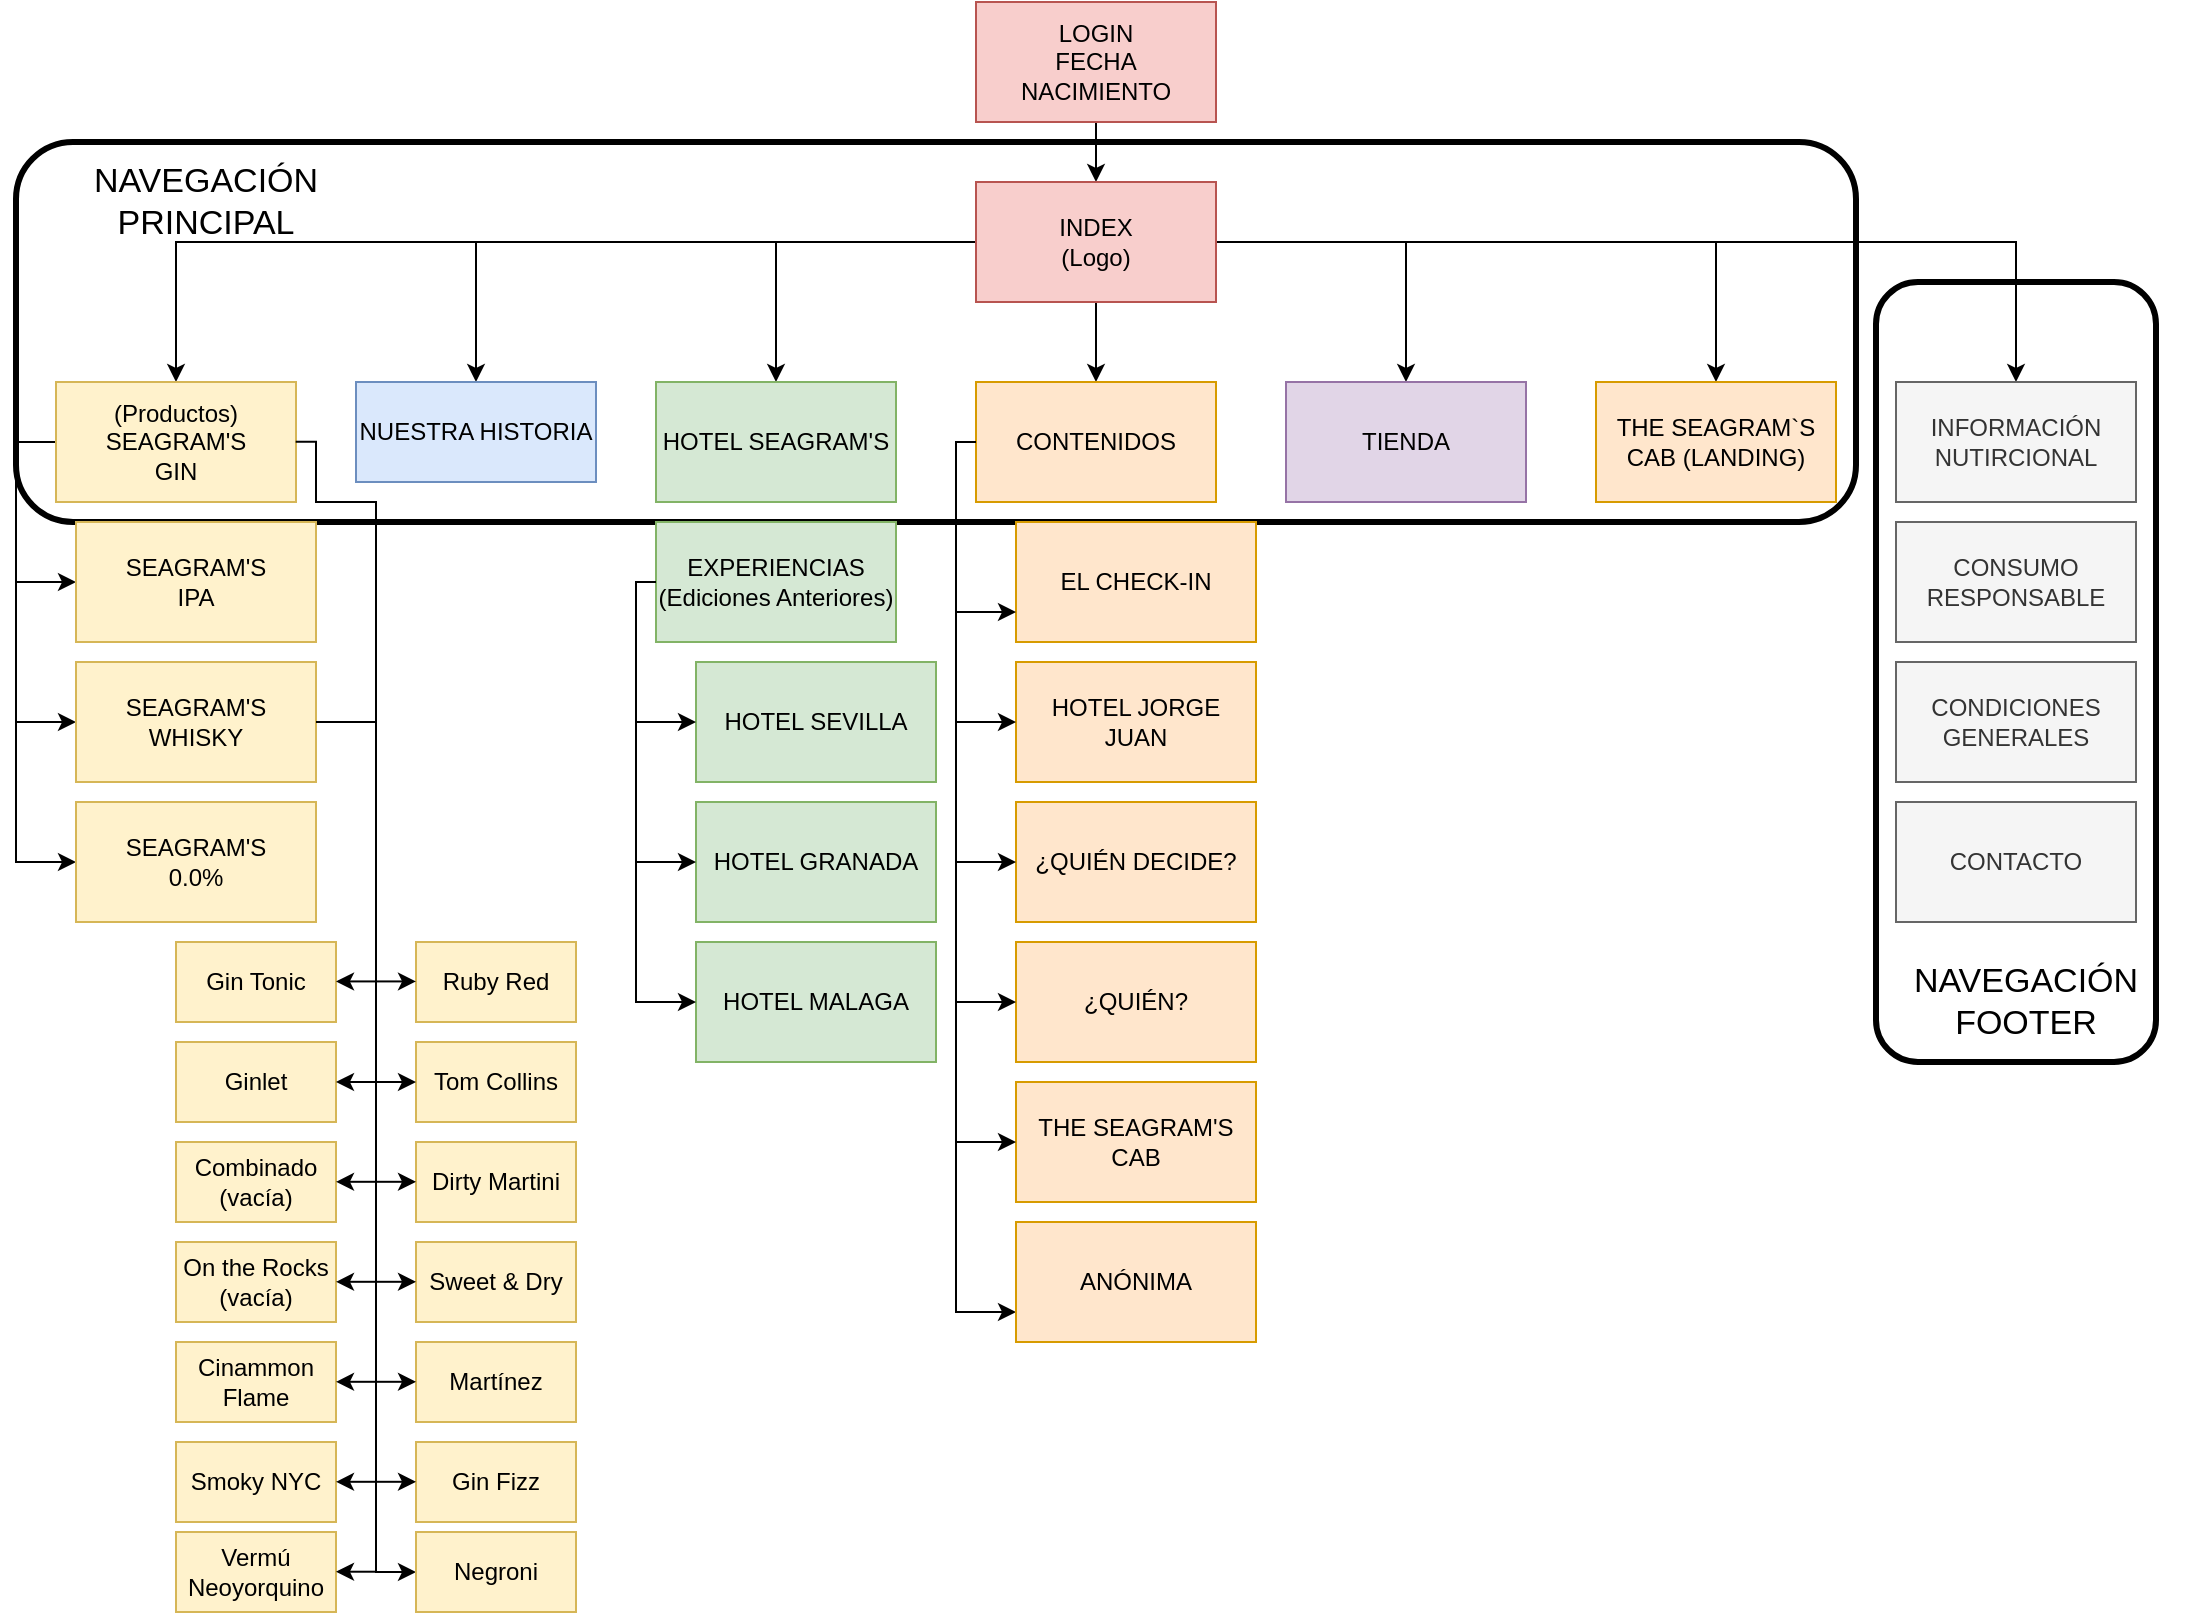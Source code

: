 <mxfile version="22.0.6" type="device">
  <diagram name="Page-1" id="UPyhZuUcKWYXe479IDXW">
    <mxGraphModel dx="1434" dy="754" grid="1" gridSize="10" guides="1" tooltips="1" connect="1" arrows="1" fold="1" page="1" pageScale="1" pageWidth="1169" pageHeight="827" math="0" shadow="0">
      <root>
        <mxCell id="0" />
        <mxCell id="1" parent="0" />
        <mxCell id="neuLaHtaASVx7aHN6PXD-1" value="" style="rounded=1;whiteSpace=wrap;html=1;fillColor=none;strokeWidth=3;movable=1;resizable=1;rotatable=1;deletable=1;editable=1;locked=0;connectable=1;" vertex="1" parent="1">
          <mxGeometry x="10" y="80" width="920" height="190" as="geometry" />
        </mxCell>
        <mxCell id="aDZJmFYsELoGhruwjNEE-1" style="edgeStyle=orthogonalEdgeStyle;rounded=0;orthogonalLoop=1;jettySize=auto;html=1;entryX=0.5;entryY=0;entryDx=0;entryDy=0;" parent="1" source="Sr8KO_wC5HSbl_b9Vxh5-1" target="Sr8KO_wC5HSbl_b9Vxh5-2" edge="1">
          <mxGeometry relative="1" as="geometry" />
        </mxCell>
        <mxCell id="Sr8KO_wC5HSbl_b9Vxh5-1" value="&lt;div&gt;LOGIN&lt;/div&gt;&lt;div&gt;FECHA NACIMIENTO&lt;br&gt;&lt;/div&gt;" style="rounded=0;html=1;fillColor=#f8cecc;strokeColor=#b85450;whiteSpace=wrap;" parent="1" vertex="1">
          <mxGeometry x="490" y="10" width="120" height="60" as="geometry" />
        </mxCell>
        <mxCell id="aDZJmFYsELoGhruwjNEE-35" style="edgeStyle=orthogonalEdgeStyle;rounded=0;orthogonalLoop=1;jettySize=auto;html=1;entryX=0.5;entryY=0;entryDx=0;entryDy=0;" parent="1" source="Sr8KO_wC5HSbl_b9Vxh5-2" target="Sr8KO_wC5HSbl_b9Vxh5-17" edge="1">
          <mxGeometry relative="1" as="geometry" />
        </mxCell>
        <mxCell id="aDZJmFYsELoGhruwjNEE-37" style="edgeStyle=orthogonalEdgeStyle;rounded=0;orthogonalLoop=1;jettySize=auto;html=1;" parent="1" source="Sr8KO_wC5HSbl_b9Vxh5-2" target="Sr8KO_wC5HSbl_b9Vxh5-26" edge="1">
          <mxGeometry relative="1" as="geometry" />
        </mxCell>
        <mxCell id="aDZJmFYsELoGhruwjNEE-38" style="edgeStyle=orthogonalEdgeStyle;rounded=0;orthogonalLoop=1;jettySize=auto;html=1;" parent="1" source="Sr8KO_wC5HSbl_b9Vxh5-2" target="Sr8KO_wC5HSbl_b9Vxh5-45" edge="1">
          <mxGeometry relative="1" as="geometry" />
        </mxCell>
        <mxCell id="aDZJmFYsELoGhruwjNEE-39" style="edgeStyle=orthogonalEdgeStyle;rounded=0;orthogonalLoop=1;jettySize=auto;html=1;entryX=0.5;entryY=0;entryDx=0;entryDy=0;" parent="1" source="Sr8KO_wC5HSbl_b9Vxh5-2" target="Sr8KO_wC5HSbl_b9Vxh5-25" edge="1">
          <mxGeometry relative="1" as="geometry" />
        </mxCell>
        <mxCell id="aDZJmFYsELoGhruwjNEE-40" style="edgeStyle=orthogonalEdgeStyle;rounded=0;orthogonalLoop=1;jettySize=auto;html=1;" parent="1" source="Sr8KO_wC5HSbl_b9Vxh5-2" target="Sr8KO_wC5HSbl_b9Vxh5-9" edge="1">
          <mxGeometry relative="1" as="geometry" />
        </mxCell>
        <mxCell id="aDZJmFYsELoGhruwjNEE-41" style="edgeStyle=orthogonalEdgeStyle;rounded=0;orthogonalLoop=1;jettySize=auto;html=1;" parent="1" source="Sr8KO_wC5HSbl_b9Vxh5-2" target="Sr8KO_wC5HSbl_b9Vxh5-8" edge="1">
          <mxGeometry relative="1" as="geometry" />
        </mxCell>
        <mxCell id="aDZJmFYsELoGhruwjNEE-42" style="edgeStyle=orthogonalEdgeStyle;rounded=0;orthogonalLoop=1;jettySize=auto;html=1;" parent="1" source="Sr8KO_wC5HSbl_b9Vxh5-2" target="Sr8KO_wC5HSbl_b9Vxh5-4" edge="1">
          <mxGeometry relative="1" as="geometry" />
        </mxCell>
        <mxCell id="Sr8KO_wC5HSbl_b9Vxh5-2" value="&lt;div&gt;INDEX&lt;/div&gt;&lt;div&gt;(Logo)&lt;br&gt;&lt;/div&gt;" style="rounded=0;html=1;fillColor=#f8cecc;strokeColor=#b85450;whiteSpace=wrap;" parent="1" vertex="1">
          <mxGeometry x="490" y="100" width="120" height="60" as="geometry" />
        </mxCell>
        <mxCell id="Sr8KO_wC5HSbl_b9Vxh5-8" value="NUESTRA HISTORIA" style="rounded=0;html=1;fillColor=#dae8fc;strokeColor=#6c8ebf;whiteSpace=wrap;" parent="1" vertex="1">
          <mxGeometry x="180" y="200" width="120" height="50" as="geometry" />
        </mxCell>
        <mxCell id="Sr8KO_wC5HSbl_b9Vxh5-25" value="&lt;div&gt;TIENDA&lt;br&gt;&lt;/div&gt;" style="rounded=0;html=1;fillColor=#e1d5e7;strokeColor=#9673a6;whiteSpace=wrap;" parent="1" vertex="1">
          <mxGeometry x="645" y="200" width="120" height="60" as="geometry" />
        </mxCell>
        <mxCell id="Sr8KO_wC5HSbl_b9Vxh5-26" value="THE SEAGRAM`S CAB (LANDING)" style="rounded=0;html=1;fillColor=#ffe6cc;strokeColor=#d79b00;whiteSpace=wrap;" parent="1" vertex="1">
          <mxGeometry x="800" y="200" width="120" height="60" as="geometry" />
        </mxCell>
        <mxCell id="aDZJmFYsELoGhruwjNEE-6" value="" style="group;whiteSpace=wrap;" parent="1" vertex="1" connectable="0">
          <mxGeometry x="10" y="200" width="150" height="270" as="geometry" />
        </mxCell>
        <mxCell id="Sr8KO_wC5HSbl_b9Vxh5-32" style="edgeStyle=orthogonalEdgeStyle;rounded=0;orthogonalLoop=1;jettySize=auto;html=1;entryX=0;entryY=0.5;entryDx=0;entryDy=0;" parent="aDZJmFYsELoGhruwjNEE-6" edge="1">
          <mxGeometry relative="1" as="geometry">
            <mxPoint x="10" y="30" as="sourcePoint" />
            <mxPoint x="30.0" y="100" as="targetPoint" />
            <Array as="points">
              <mxPoint y="30" />
              <mxPoint y="100" />
            </Array>
          </mxGeometry>
        </mxCell>
        <mxCell id="Sr8KO_wC5HSbl_b9Vxh5-33" style="edgeStyle=orthogonalEdgeStyle;rounded=0;orthogonalLoop=1;jettySize=auto;html=1;entryX=0;entryY=0.5;entryDx=0;entryDy=0;" parent="aDZJmFYsELoGhruwjNEE-6" edge="1">
          <mxGeometry relative="1" as="geometry">
            <mxPoint x="10" y="30" as="sourcePoint" />
            <mxPoint x="30.0" y="170" as="targetPoint" />
            <Array as="points">
              <mxPoint y="30" />
              <mxPoint y="170" />
            </Array>
          </mxGeometry>
        </mxCell>
        <mxCell id="Sr8KO_wC5HSbl_b9Vxh5-34" style="edgeStyle=orthogonalEdgeStyle;rounded=0;orthogonalLoop=1;jettySize=auto;html=1;entryX=0;entryY=0.5;entryDx=0;entryDy=0;exitX=0;exitY=0.5;exitDx=0;exitDy=0;" parent="aDZJmFYsELoGhruwjNEE-6" source="Sr8KO_wC5HSbl_b9Vxh5-4" edge="1">
          <mxGeometry relative="1" as="geometry">
            <mxPoint x="10" y="30" as="sourcePoint" />
            <mxPoint x="30.0" y="240" as="targetPoint" />
            <Array as="points">
              <mxPoint y="30" />
              <mxPoint y="240" />
            </Array>
          </mxGeometry>
        </mxCell>
        <mxCell id="Sr8KO_wC5HSbl_b9Vxh5-4" value="&lt;div&gt;&lt;br&gt;&lt;/div&gt;&lt;div&gt;(Productos)&lt;br&gt;&lt;/div&gt;&lt;div&gt;SEAGRAM&#39;S &lt;br&gt;&lt;/div&gt;&lt;div&gt;GIN&lt;/div&gt;&lt;div&gt;&lt;br&gt;&lt;/div&gt;" style="rounded=0;html=1;container=0;fillColor=#fff2cc;strokeColor=#d6b656;whiteSpace=wrap;" parent="aDZJmFYsELoGhruwjNEE-6" vertex="1">
          <mxGeometry x="20.0" width="120" height="60" as="geometry">
            <mxRectangle x="20.0" width="110" height="40" as="alternateBounds" />
          </mxGeometry>
        </mxCell>
        <mxCell id="Sr8KO_wC5HSbl_b9Vxh5-5" value="&lt;div&gt;SEAGRAM&#39;S &lt;br&gt;&lt;/div&gt;&lt;div&gt;IPA&lt;br&gt;&lt;/div&gt;" style="rounded=0;html=1;fillColor=#fff2cc;strokeColor=#d6b656;container=0;whiteSpace=wrap;" parent="aDZJmFYsELoGhruwjNEE-6" vertex="1">
          <mxGeometry x="30.0" y="70" width="120" height="60" as="geometry" />
        </mxCell>
        <mxCell id="Sr8KO_wC5HSbl_b9Vxh5-6" value="&lt;div&gt;SEAGRAM&#39;S &lt;br&gt;&lt;/div&gt;&lt;div&gt;WHISKY&lt;br&gt;&lt;/div&gt;" style="rounded=0;html=1;fillColor=#fff2cc;strokeColor=#d6b656;container=0;whiteSpace=wrap;" parent="aDZJmFYsELoGhruwjNEE-6" vertex="1">
          <mxGeometry x="30.0" y="140" width="120" height="60" as="geometry" />
        </mxCell>
        <mxCell id="Sr8KO_wC5HSbl_b9Vxh5-7" value="&lt;div&gt;SEAGRAM&#39;S &lt;br&gt;&lt;/div&gt;&lt;div&gt;0.0%&lt;br&gt;&lt;/div&gt;" style="rounded=0;html=1;fillColor=#fff2cc;strokeColor=#d6b656;container=0;whiteSpace=wrap;" parent="aDZJmFYsELoGhruwjNEE-6" vertex="1">
          <mxGeometry x="30.0" y="210" width="120" height="60" as="geometry" />
        </mxCell>
        <mxCell id="aDZJmFYsELoGhruwjNEE-7" value="" style="group;whiteSpace=wrap;" parent="1" vertex="1" connectable="0">
          <mxGeometry x="320" y="200" width="150" height="340" as="geometry" />
        </mxCell>
        <mxCell id="Sr8KO_wC5HSbl_b9Vxh5-9" value="&lt;div&gt;HOTEL SEAGRAM&#39;S&lt;/div&gt;" style="rounded=0;html=1;fillColor=#d5e8d4;strokeColor=#82b366;container=0;whiteSpace=wrap;" parent="aDZJmFYsELoGhruwjNEE-7" vertex="1">
          <mxGeometry x="10" width="120" height="60" as="geometry" />
        </mxCell>
        <mxCell id="Sr8KO_wC5HSbl_b9Vxh5-10" value="&lt;div&gt;EXPERIENCIAS&lt;/div&gt;&lt;div&gt;(Ediciones Anteriores)&lt;br&gt;&lt;/div&gt;" style="rounded=0;html=1;fillColor=#d5e8d4;strokeColor=#82b366;container=0;whiteSpace=wrap;" parent="aDZJmFYsELoGhruwjNEE-7" vertex="1">
          <mxGeometry x="10" y="70" width="120" height="60" as="geometry" />
        </mxCell>
        <mxCell id="Sr8KO_wC5HSbl_b9Vxh5-11" value="HOTEL MALAGA" style="rounded=0;html=1;fillColor=#d5e8d4;strokeColor=#82b366;container=0;whiteSpace=wrap;" parent="aDZJmFYsELoGhruwjNEE-7" vertex="1">
          <mxGeometry x="30" y="280" width="120" height="60" as="geometry" />
        </mxCell>
        <mxCell id="Sr8KO_wC5HSbl_b9Vxh5-31" style="edgeStyle=orthogonalEdgeStyle;rounded=0;orthogonalLoop=1;jettySize=auto;html=1;entryX=0;entryY=0.5;entryDx=0;entryDy=0;" parent="aDZJmFYsELoGhruwjNEE-7" source="Sr8KO_wC5HSbl_b9Vxh5-10" target="Sr8KO_wC5HSbl_b9Vxh5-11" edge="1">
          <mxGeometry relative="1" as="geometry">
            <Array as="points">
              <mxPoint y="100" />
              <mxPoint y="310" />
            </Array>
          </mxGeometry>
        </mxCell>
        <mxCell id="Sr8KO_wC5HSbl_b9Vxh5-12" value="HOTEL SEVILLA" style="rounded=0;html=1;fillColor=#d5e8d4;strokeColor=#82b366;container=0;whiteSpace=wrap;" parent="aDZJmFYsELoGhruwjNEE-7" vertex="1">
          <mxGeometry x="30" y="140" width="120" height="60" as="geometry" />
        </mxCell>
        <mxCell id="Sr8KO_wC5HSbl_b9Vxh5-27" style="edgeStyle=orthogonalEdgeStyle;rounded=0;orthogonalLoop=1;jettySize=auto;html=1;entryX=0;entryY=0.5;entryDx=0;entryDy=0;" parent="aDZJmFYsELoGhruwjNEE-7" source="Sr8KO_wC5HSbl_b9Vxh5-10" target="Sr8KO_wC5HSbl_b9Vxh5-12" edge="1">
          <mxGeometry relative="1" as="geometry">
            <Array as="points">
              <mxPoint y="100" />
              <mxPoint y="170" />
            </Array>
          </mxGeometry>
        </mxCell>
        <mxCell id="Sr8KO_wC5HSbl_b9Vxh5-13" value="HOTEL GRANADA" style="rounded=0;html=1;fillColor=#d5e8d4;strokeColor=#82b366;container=0;whiteSpace=wrap;" parent="aDZJmFYsELoGhruwjNEE-7" vertex="1">
          <mxGeometry x="30" y="210" width="120" height="60" as="geometry" />
        </mxCell>
        <mxCell id="Sr8KO_wC5HSbl_b9Vxh5-30" style="edgeStyle=orthogonalEdgeStyle;rounded=0;orthogonalLoop=1;jettySize=auto;html=1;entryX=0;entryY=0.5;entryDx=0;entryDy=0;" parent="aDZJmFYsELoGhruwjNEE-7" source="Sr8KO_wC5HSbl_b9Vxh5-10" target="Sr8KO_wC5HSbl_b9Vxh5-13" edge="1">
          <mxGeometry relative="1" as="geometry">
            <Array as="points">
              <mxPoint y="100" />
              <mxPoint y="240" />
            </Array>
          </mxGeometry>
        </mxCell>
        <mxCell id="aDZJmFYsELoGhruwjNEE-8" value="" style="group" parent="1" vertex="1" connectable="0">
          <mxGeometry x="480" y="200" width="150" height="480" as="geometry" />
        </mxCell>
        <mxCell id="Sr8KO_wC5HSbl_b9Vxh5-43" style="edgeStyle=orthogonalEdgeStyle;rounded=0;orthogonalLoop=1;jettySize=auto;html=1;" parent="aDZJmFYsELoGhruwjNEE-8" source="Sr8KO_wC5HSbl_b9Vxh5-17" edge="1">
          <mxGeometry relative="1" as="geometry">
            <mxPoint x="30" y="465" as="targetPoint" />
            <Array as="points">
              <mxPoint y="30" />
              <mxPoint y="465" />
            </Array>
          </mxGeometry>
        </mxCell>
        <mxCell id="Sr8KO_wC5HSbl_b9Vxh5-17" value="CONTENIDOS" style="rounded=0;html=1;container=0;fillColor=#ffe6cc;strokeColor=#d79b00;whiteSpace=wrap;" parent="aDZJmFYsELoGhruwjNEE-8" vertex="1">
          <mxGeometry x="10" width="120" height="60" as="geometry" />
        </mxCell>
        <mxCell id="Sr8KO_wC5HSbl_b9Vxh5-18" value="EL CHECK-IN" style="rounded=0;html=1;container=0;fillColor=#ffe6cc;strokeColor=#d79b00;whiteSpace=wrap;" parent="aDZJmFYsELoGhruwjNEE-8" vertex="1">
          <mxGeometry x="30" y="70" width="120" height="60" as="geometry" />
        </mxCell>
        <mxCell id="Sr8KO_wC5HSbl_b9Vxh5-38" style="edgeStyle=orthogonalEdgeStyle;rounded=0;orthogonalLoop=1;jettySize=auto;html=1;entryX=0;entryY=0.75;entryDx=0;entryDy=0;" parent="aDZJmFYsELoGhruwjNEE-8" source="Sr8KO_wC5HSbl_b9Vxh5-17" target="Sr8KO_wC5HSbl_b9Vxh5-18" edge="1">
          <mxGeometry relative="1" as="geometry">
            <Array as="points">
              <mxPoint y="30" />
              <mxPoint y="115" />
            </Array>
          </mxGeometry>
        </mxCell>
        <mxCell id="Sr8KO_wC5HSbl_b9Vxh5-19" value="&lt;div&gt;HOTEL JORGE JUAN&lt;/div&gt;" style="rounded=0;html=1;container=0;fillColor=#ffe6cc;strokeColor=#d79b00;whiteSpace=wrap;" parent="aDZJmFYsELoGhruwjNEE-8" vertex="1">
          <mxGeometry x="30" y="140" width="120" height="60" as="geometry" />
        </mxCell>
        <mxCell id="Sr8KO_wC5HSbl_b9Vxh5-39" style="edgeStyle=orthogonalEdgeStyle;rounded=0;orthogonalLoop=1;jettySize=auto;html=1;entryX=0;entryY=0.5;entryDx=0;entryDy=0;" parent="aDZJmFYsELoGhruwjNEE-8" source="Sr8KO_wC5HSbl_b9Vxh5-17" target="Sr8KO_wC5HSbl_b9Vxh5-19" edge="1">
          <mxGeometry relative="1" as="geometry">
            <Array as="points">
              <mxPoint y="30" />
              <mxPoint y="170" />
            </Array>
          </mxGeometry>
        </mxCell>
        <mxCell id="Sr8KO_wC5HSbl_b9Vxh5-20" value="¿QUIÉN DECIDE?" style="rounded=0;html=1;container=0;fillColor=#ffe6cc;strokeColor=#d79b00;whiteSpace=wrap;" parent="aDZJmFYsELoGhruwjNEE-8" vertex="1">
          <mxGeometry x="30" y="210" width="120" height="60" as="geometry" />
        </mxCell>
        <mxCell id="Sr8KO_wC5HSbl_b9Vxh5-40" style="edgeStyle=orthogonalEdgeStyle;rounded=0;orthogonalLoop=1;jettySize=auto;html=1;entryX=0;entryY=0.5;entryDx=0;entryDy=0;" parent="aDZJmFYsELoGhruwjNEE-8" source="Sr8KO_wC5HSbl_b9Vxh5-17" target="Sr8KO_wC5HSbl_b9Vxh5-20" edge="1">
          <mxGeometry relative="1" as="geometry">
            <Array as="points">
              <mxPoint y="30" />
              <mxPoint y="240" />
            </Array>
          </mxGeometry>
        </mxCell>
        <mxCell id="Sr8KO_wC5HSbl_b9Vxh5-21" value="¿QUIÉN?" style="rounded=0;html=1;container=0;fillColor=#ffe6cc;strokeColor=#d79b00;whiteSpace=wrap;" parent="aDZJmFYsELoGhruwjNEE-8" vertex="1">
          <mxGeometry x="30" y="280" width="120" height="60" as="geometry" />
        </mxCell>
        <mxCell id="Sr8KO_wC5HSbl_b9Vxh5-41" style="edgeStyle=orthogonalEdgeStyle;rounded=0;orthogonalLoop=1;jettySize=auto;html=1;entryX=0;entryY=0.5;entryDx=0;entryDy=0;" parent="aDZJmFYsELoGhruwjNEE-8" source="Sr8KO_wC5HSbl_b9Vxh5-17" target="Sr8KO_wC5HSbl_b9Vxh5-21" edge="1">
          <mxGeometry relative="1" as="geometry">
            <Array as="points">
              <mxPoint y="30" />
              <mxPoint y="310" />
            </Array>
          </mxGeometry>
        </mxCell>
        <mxCell id="Sr8KO_wC5HSbl_b9Vxh5-22" value="THE SEAGRAM&#39;S CAB" style="rounded=0;html=1;container=0;fillColor=#ffe6cc;strokeColor=#d79b00;whiteSpace=wrap;" parent="aDZJmFYsELoGhruwjNEE-8" vertex="1">
          <mxGeometry x="30" y="350" width="120" height="60" as="geometry" />
        </mxCell>
        <mxCell id="Sr8KO_wC5HSbl_b9Vxh5-42" style="edgeStyle=orthogonalEdgeStyle;rounded=0;orthogonalLoop=1;jettySize=auto;html=1;entryX=0;entryY=0.5;entryDx=0;entryDy=0;" parent="aDZJmFYsELoGhruwjNEE-8" source="Sr8KO_wC5HSbl_b9Vxh5-17" target="Sr8KO_wC5HSbl_b9Vxh5-22" edge="1">
          <mxGeometry relative="1" as="geometry">
            <Array as="points">
              <mxPoint y="30" />
              <mxPoint y="380" />
            </Array>
          </mxGeometry>
        </mxCell>
        <mxCell id="Sr8KO_wC5HSbl_b9Vxh5-23" value="ANÓNIMA" style="rounded=0;html=1;container=0;fillColor=#ffe6cc;strokeColor=#d79b00;whiteSpace=wrap;" parent="aDZJmFYsELoGhruwjNEE-8" vertex="1">
          <mxGeometry x="30" y="420" width="120" height="60" as="geometry" />
        </mxCell>
        <mxCell id="aDZJmFYsELoGhruwjNEE-23" value="" style="group" parent="1" vertex="1" connectable="0">
          <mxGeometry x="950" y="200" width="150" height="340" as="geometry" />
        </mxCell>
        <mxCell id="Sr8KO_wC5HSbl_b9Vxh5-45" value="&lt;div&gt;INFORMACIÓN NUTIRCIONAL&lt;br&gt;&lt;/div&gt;" style="rounded=0;html=1;fillColor=#f5f5f5;strokeColor=#666666;fontColor=#333333;whiteSpace=wrap;" parent="aDZJmFYsELoGhruwjNEE-23" vertex="1">
          <mxGeometry width="120" height="60" as="geometry" />
        </mxCell>
        <mxCell id="Sr8KO_wC5HSbl_b9Vxh5-46" value="CONSUMO RESPONSABLE " style="rounded=0;html=1;fillColor=#f5f5f5;fontColor=#333333;strokeColor=#666666;whiteSpace=wrap;" parent="aDZJmFYsELoGhruwjNEE-23" vertex="1">
          <mxGeometry y="70" width="120" height="60" as="geometry" />
        </mxCell>
        <mxCell id="Sr8KO_wC5HSbl_b9Vxh5-47" value="&lt;div&gt;CONTACTO&lt;/div&gt;" style="rounded=0;html=1;fillColor=#f5f5f5;fontColor=#333333;strokeColor=#666666;whiteSpace=wrap;" parent="aDZJmFYsELoGhruwjNEE-23" vertex="1">
          <mxGeometry y="210" width="120" height="60" as="geometry" />
        </mxCell>
        <mxCell id="Sr8KO_wC5HSbl_b9Vxh5-48" value="CONDICIONES GENERALES" style="rounded=0;html=1;fillColor=#f5f5f5;fontColor=#333333;strokeColor=#666666;whiteSpace=wrap;" parent="aDZJmFYsELoGhruwjNEE-23" vertex="1">
          <mxGeometry y="140" width="120" height="60" as="geometry" />
        </mxCell>
        <mxCell id="neuLaHtaASVx7aHN6PXD-4" value="" style="rounded=1;whiteSpace=wrap;html=1;fillColor=none;strokeWidth=3;" vertex="1" parent="aDZJmFYsELoGhruwjNEE-23">
          <mxGeometry x="-10" y="-50" width="140" height="390" as="geometry" />
        </mxCell>
        <mxCell id="neuLaHtaASVx7aHN6PXD-8" value="&lt;font style=&quot;font-size: 17px;&quot;&gt;NAVEGACIÓN FOOTER&lt;/font&gt;" style="text;html=1;strokeColor=none;fillColor=none;align=center;verticalAlign=middle;whiteSpace=wrap;rounded=0;" vertex="1" parent="aDZJmFYsELoGhruwjNEE-23">
          <mxGeometry y="290" width="130" height="40" as="geometry" />
        </mxCell>
        <mxCell id="5uacIvyqrHGl9zL7-Rjs-21" style="edgeStyle=orthogonalEdgeStyle;rounded=0;orthogonalLoop=1;jettySize=auto;html=1;entryX=0;entryY=0.5;entryDx=0;entryDy=0;exitX=0.152;exitY=0.789;exitDx=0;exitDy=0;exitPerimeter=0;" parent="1" source="neuLaHtaASVx7aHN6PXD-1" target="5uacIvyqrHGl9zL7-Rjs-16" edge="1">
          <mxGeometry relative="1" as="geometry">
            <Array as="points">
              <mxPoint x="160" y="230" />
              <mxPoint x="160" y="260" />
              <mxPoint x="190" y="260" />
              <mxPoint x="190" y="795" />
            </Array>
          </mxGeometry>
        </mxCell>
        <mxCell id="5uacIvyqrHGl9zL7-Rjs-1" value="Gin Tonic" style="rounded=0;html=1;fillColor=#fff2cc;strokeColor=#d6b656;container=0;whiteSpace=wrap;" parent="1" vertex="1">
          <mxGeometry x="90" y="480" width="80" height="40" as="geometry" />
        </mxCell>
        <mxCell id="5uacIvyqrHGl9zL7-Rjs-2" value="Gin Fizz" style="rounded=0;html=1;fillColor=#fff2cc;strokeColor=#d6b656;container=0;whiteSpace=wrap;" parent="1" vertex="1">
          <mxGeometry x="210" y="730" width="80" height="40" as="geometry" />
        </mxCell>
        <mxCell id="5uacIvyqrHGl9zL7-Rjs-3" value="Combinado (vacía)" style="rounded=0;html=1;fillColor=#fff2cc;strokeColor=#d6b656;container=0;whiteSpace=wrap;" parent="1" vertex="1">
          <mxGeometry x="90" y="580" width="80" height="40" as="geometry" />
        </mxCell>
        <mxCell id="5uacIvyqrHGl9zL7-Rjs-4" value="On the Rocks (vacía)" style="rounded=0;html=1;fillColor=#fff2cc;strokeColor=#d6b656;container=0;whiteSpace=wrap;" parent="1" vertex="1">
          <mxGeometry x="90" y="630" width="80" height="40" as="geometry" />
        </mxCell>
        <mxCell id="5uacIvyqrHGl9zL7-Rjs-5" value="Cinammon Flame" style="rounded=0;html=1;fillColor=#fff2cc;strokeColor=#d6b656;container=0;whiteSpace=wrap;" parent="1" vertex="1">
          <mxGeometry x="90" y="680" width="80" height="40" as="geometry" />
        </mxCell>
        <mxCell id="5uacIvyqrHGl9zL7-Rjs-6" value="Smoky NYC" style="rounded=0;html=1;fillColor=#fff2cc;strokeColor=#d6b656;container=0;whiteSpace=wrap;" parent="1" vertex="1">
          <mxGeometry x="90" y="730" width="80" height="40" as="geometry" />
        </mxCell>
        <mxCell id="5uacIvyqrHGl9zL7-Rjs-7" value="Vermú Neoyorquino" style="rounded=0;html=1;fillColor=#fff2cc;strokeColor=#d6b656;container=0;whiteSpace=wrap;" parent="1" vertex="1">
          <mxGeometry x="90" y="775" width="80" height="40" as="geometry" />
        </mxCell>
        <mxCell id="5uacIvyqrHGl9zL7-Rjs-8" value="Ruby Red" style="rounded=0;html=1;fillColor=#fff2cc;strokeColor=#d6b656;container=0;whiteSpace=wrap;" parent="1" vertex="1">
          <mxGeometry x="210" y="480" width="80" height="40" as="geometry" />
        </mxCell>
        <mxCell id="5uacIvyqrHGl9zL7-Rjs-9" value="Tom Collins" style="rounded=0;html=1;fillColor=#fff2cc;strokeColor=#d6b656;container=0;whiteSpace=wrap;" parent="1" vertex="1">
          <mxGeometry x="210" y="530" width="80" height="40" as="geometry" />
        </mxCell>
        <mxCell id="5uacIvyqrHGl9zL7-Rjs-10" value="Dirty Martini" style="rounded=0;html=1;fillColor=#fff2cc;strokeColor=#d6b656;container=0;whiteSpace=wrap;" parent="1" vertex="1">
          <mxGeometry x="210" y="580" width="80" height="40" as="geometry" />
        </mxCell>
        <mxCell id="5uacIvyqrHGl9zL7-Rjs-11" value="Sweet &amp;amp; Dry" style="rounded=0;html=1;fillColor=#fff2cc;strokeColor=#d6b656;container=0;whiteSpace=wrap;" parent="1" vertex="1">
          <mxGeometry x="210" y="630" width="80" height="40" as="geometry" />
        </mxCell>
        <mxCell id="5uacIvyqrHGl9zL7-Rjs-12" value="Martínez" style="rounded=0;html=1;fillColor=#fff2cc;strokeColor=#d6b656;container=0;whiteSpace=wrap;" parent="1" vertex="1">
          <mxGeometry x="210" y="680" width="80" height="40" as="geometry" />
        </mxCell>
        <mxCell id="5uacIvyqrHGl9zL7-Rjs-15" value="Ginlet" style="rounded=0;html=1;fillColor=#fff2cc;strokeColor=#d6b656;container=0;whiteSpace=wrap;" parent="1" vertex="1">
          <mxGeometry x="90" y="530" width="80" height="40" as="geometry" />
        </mxCell>
        <mxCell id="5uacIvyqrHGl9zL7-Rjs-16" value="Negroni" style="rounded=0;html=1;fillColor=#fff2cc;strokeColor=#d6b656;container=0;whiteSpace=wrap;" parent="1" vertex="1">
          <mxGeometry x="210" y="775" width="80" height="40" as="geometry" />
        </mxCell>
        <mxCell id="5uacIvyqrHGl9zL7-Rjs-27" value="" style="endArrow=classic;html=1;rounded=0;entryX=0;entryY=0.5;entryDx=0;entryDy=0;" parent="1" target="5uacIvyqrHGl9zL7-Rjs-9" edge="1">
          <mxGeometry width="50" height="50" relative="1" as="geometry">
            <mxPoint x="190" y="550" as="sourcePoint" />
            <mxPoint x="360" y="490" as="targetPoint" />
          </mxGeometry>
        </mxCell>
        <mxCell id="5uacIvyqrHGl9zL7-Rjs-28" value="" style="endArrow=classic;html=1;rounded=0;entryX=1;entryY=0.5;entryDx=0;entryDy=0;" parent="1" target="5uacIvyqrHGl9zL7-Rjs-15" edge="1">
          <mxGeometry width="50" height="50" relative="1" as="geometry">
            <mxPoint x="190" y="550" as="sourcePoint" />
            <mxPoint x="220" y="560" as="targetPoint" />
          </mxGeometry>
        </mxCell>
        <mxCell id="5uacIvyqrHGl9zL7-Rjs-29" value="" style="endArrow=classic;html=1;rounded=0;entryX=0;entryY=0.5;entryDx=0;entryDy=0;" parent="1" edge="1">
          <mxGeometry width="50" height="50" relative="1" as="geometry">
            <mxPoint x="190" y="599.9" as="sourcePoint" />
            <mxPoint x="210" y="599.9" as="targetPoint" />
          </mxGeometry>
        </mxCell>
        <mxCell id="5uacIvyqrHGl9zL7-Rjs-30" value="" style="endArrow=classic;html=1;rounded=0;entryX=1;entryY=0.5;entryDx=0;entryDy=0;" parent="1" edge="1">
          <mxGeometry width="50" height="50" relative="1" as="geometry">
            <mxPoint x="190" y="599.9" as="sourcePoint" />
            <mxPoint x="170" y="599.9" as="targetPoint" />
          </mxGeometry>
        </mxCell>
        <mxCell id="5uacIvyqrHGl9zL7-Rjs-31" value="" style="endArrow=classic;html=1;rounded=0;entryX=0;entryY=0.5;entryDx=0;entryDy=0;" parent="1" edge="1">
          <mxGeometry width="50" height="50" relative="1" as="geometry">
            <mxPoint x="190" y="649.9" as="sourcePoint" />
            <mxPoint x="210" y="649.9" as="targetPoint" />
          </mxGeometry>
        </mxCell>
        <mxCell id="5uacIvyqrHGl9zL7-Rjs-32" value="" style="endArrow=classic;html=1;rounded=0;entryX=1;entryY=0.5;entryDx=0;entryDy=0;" parent="1" edge="1">
          <mxGeometry width="50" height="50" relative="1" as="geometry">
            <mxPoint x="190" y="649.9" as="sourcePoint" />
            <mxPoint x="170" y="649.9" as="targetPoint" />
          </mxGeometry>
        </mxCell>
        <mxCell id="5uacIvyqrHGl9zL7-Rjs-33" value="" style="endArrow=classic;html=1;rounded=0;entryX=0;entryY=0.5;entryDx=0;entryDy=0;" parent="1" edge="1">
          <mxGeometry width="50" height="50" relative="1" as="geometry">
            <mxPoint x="190" y="699.9" as="sourcePoint" />
            <mxPoint x="210" y="699.9" as="targetPoint" />
          </mxGeometry>
        </mxCell>
        <mxCell id="5uacIvyqrHGl9zL7-Rjs-34" value="" style="endArrow=classic;html=1;rounded=0;entryX=1;entryY=0.5;entryDx=0;entryDy=0;" parent="1" edge="1">
          <mxGeometry width="50" height="50" relative="1" as="geometry">
            <mxPoint x="190" y="699.9" as="sourcePoint" />
            <mxPoint x="170" y="699.9" as="targetPoint" />
          </mxGeometry>
        </mxCell>
        <mxCell id="5uacIvyqrHGl9zL7-Rjs-35" value="" style="endArrow=classic;html=1;rounded=0;entryX=0;entryY=0.5;entryDx=0;entryDy=0;" parent="1" edge="1">
          <mxGeometry width="50" height="50" relative="1" as="geometry">
            <mxPoint x="190" y="749.9" as="sourcePoint" />
            <mxPoint x="210" y="749.9" as="targetPoint" />
          </mxGeometry>
        </mxCell>
        <mxCell id="5uacIvyqrHGl9zL7-Rjs-36" value="" style="endArrow=classic;html=1;rounded=0;entryX=1;entryY=0.5;entryDx=0;entryDy=0;" parent="1" edge="1">
          <mxGeometry width="50" height="50" relative="1" as="geometry">
            <mxPoint x="190" y="749.9" as="sourcePoint" />
            <mxPoint x="170" y="749.9" as="targetPoint" />
          </mxGeometry>
        </mxCell>
        <mxCell id="5uacIvyqrHGl9zL7-Rjs-37" value="" style="endArrow=none;html=1;rounded=0;exitX=1;exitY=0.5;exitDx=0;exitDy=0;" parent="1" source="Sr8KO_wC5HSbl_b9Vxh5-6" edge="1">
          <mxGeometry width="50" height="50" relative="1" as="geometry">
            <mxPoint x="300" y="430" as="sourcePoint" />
            <mxPoint x="190" y="370" as="targetPoint" />
          </mxGeometry>
        </mxCell>
        <mxCell id="neuLaHtaASVx7aHN6PXD-6" value="&lt;font style=&quot;font-size: 17px;&quot;&gt;NAVEGACIÓN PRINCIPAL&lt;/font&gt;" style="text;html=1;strokeColor=none;fillColor=none;align=center;verticalAlign=middle;whiteSpace=wrap;rounded=0;" vertex="1" parent="1">
          <mxGeometry x="40" y="90" width="130" height="40" as="geometry" />
        </mxCell>
        <mxCell id="neuLaHtaASVx7aHN6PXD-9" value="" style="endArrow=classic;html=1;rounded=0;entryX=0;entryY=0.5;entryDx=0;entryDy=0;" edge="1" parent="1">
          <mxGeometry width="50" height="50" relative="1" as="geometry">
            <mxPoint x="190" y="499.71" as="sourcePoint" />
            <mxPoint x="210" y="499.71" as="targetPoint" />
          </mxGeometry>
        </mxCell>
        <mxCell id="neuLaHtaASVx7aHN6PXD-10" value="" style="endArrow=classic;html=1;rounded=0;entryX=1;entryY=0.5;entryDx=0;entryDy=0;" edge="1" parent="1">
          <mxGeometry width="50" height="50" relative="1" as="geometry">
            <mxPoint x="190" y="499.71" as="sourcePoint" />
            <mxPoint x="170" y="499.71" as="targetPoint" />
          </mxGeometry>
        </mxCell>
        <mxCell id="neuLaHtaASVx7aHN6PXD-11" value="" style="endArrow=classic;html=1;rounded=0;entryX=1;entryY=0.5;entryDx=0;entryDy=0;" edge="1" parent="1">
          <mxGeometry width="50" height="50" relative="1" as="geometry">
            <mxPoint x="190" y="794.86" as="sourcePoint" />
            <mxPoint x="170" y="794.86" as="targetPoint" />
          </mxGeometry>
        </mxCell>
      </root>
    </mxGraphModel>
  </diagram>
</mxfile>

